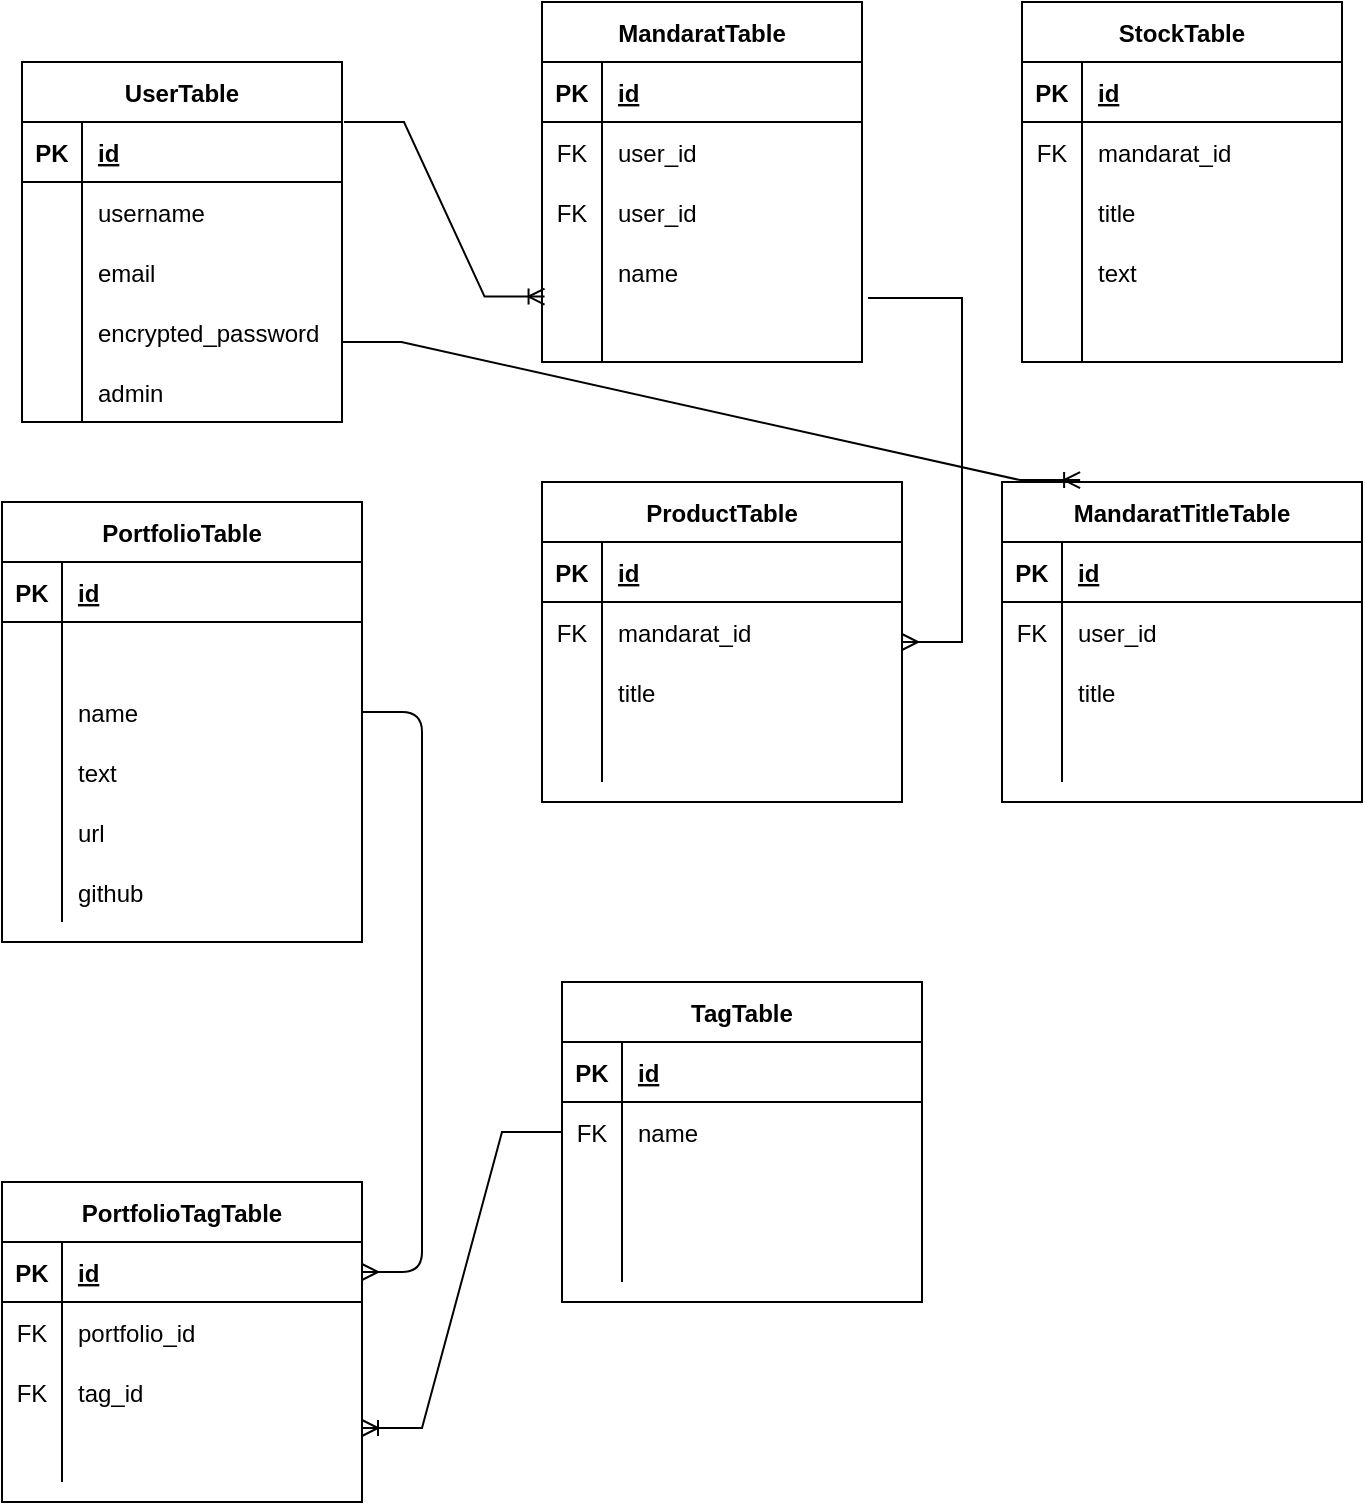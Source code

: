 <mxfile>
    <diagram id="dMkEPhN3QOti6qNTDRiI" name="ページ1">
        <mxGraphModel dx="858" dy="425" grid="1" gridSize="10" guides="1" tooltips="1" connect="1" arrows="1" fold="1" page="1" pageScale="1" pageWidth="827" pageHeight="1169" math="0" shadow="0">
            <root>
                <mxCell id="0"/>
                <mxCell id="1" parent="0"/>
                <mxCell id="11" value="" style="edgeStyle=entityRelationEdgeStyle;fontSize=12;html=1;endArrow=ERoneToMany;rounded=0;entryX=0.008;entryY=0.91;entryDx=0;entryDy=0;entryPerimeter=0;" parent="1" target="48" edge="1">
                    <mxGeometry width="100" height="100" relative="1" as="geometry">
                        <mxPoint x="211" y="100" as="sourcePoint"/>
                        <mxPoint x="300" y="160" as="targetPoint"/>
                    </mxGeometry>
                </mxCell>
                <mxCell id="12" value="UserTable" style="shape=table;startSize=30;container=1;collapsible=1;childLayout=tableLayout;fixedRows=1;rowLines=0;fontStyle=1;align=center;resizeLast=1;" parent="1" vertex="1">
                    <mxGeometry x="50" y="70" width="160" height="180" as="geometry"/>
                </mxCell>
                <mxCell id="13" value="" style="shape=partialRectangle;collapsible=0;dropTarget=0;pointerEvents=0;fillColor=none;top=0;left=0;bottom=1;right=0;points=[[0,0.5],[1,0.5]];portConstraint=eastwest;" parent="12" vertex="1">
                    <mxGeometry y="30" width="160" height="30" as="geometry"/>
                </mxCell>
                <mxCell id="14" value="PK" style="shape=partialRectangle;connectable=0;fillColor=none;top=0;left=0;bottom=0;right=0;fontStyle=1;overflow=hidden;" parent="13" vertex="1">
                    <mxGeometry width="30.0" height="30" as="geometry"/>
                </mxCell>
                <mxCell id="15" value="id" style="shape=partialRectangle;connectable=0;fillColor=none;top=0;left=0;bottom=0;right=0;align=left;spacingLeft=6;fontStyle=5;overflow=hidden;" parent="13" vertex="1">
                    <mxGeometry x="30.0" width="130.0" height="30" as="geometry"/>
                </mxCell>
                <mxCell id="16" value="" style="shape=partialRectangle;collapsible=0;dropTarget=0;pointerEvents=0;fillColor=none;top=0;left=0;bottom=0;right=0;points=[[0,0.5],[1,0.5]];portConstraint=eastwest;" parent="12" vertex="1">
                    <mxGeometry y="60" width="160" height="30" as="geometry"/>
                </mxCell>
                <mxCell id="17" value="" style="shape=partialRectangle;connectable=0;fillColor=none;top=0;left=0;bottom=0;right=0;editable=1;overflow=hidden;" parent="16" vertex="1">
                    <mxGeometry width="30.0" height="30" as="geometry"/>
                </mxCell>
                <mxCell id="18" value="username" style="shape=partialRectangle;connectable=0;fillColor=none;top=0;left=0;bottom=0;right=0;align=left;spacingLeft=6;overflow=hidden;" parent="16" vertex="1">
                    <mxGeometry x="30.0" width="130.0" height="30" as="geometry"/>
                </mxCell>
                <mxCell id="19" value="" style="shape=partialRectangle;collapsible=0;dropTarget=0;pointerEvents=0;fillColor=none;top=0;left=0;bottom=0;right=0;points=[[0,0.5],[1,0.5]];portConstraint=eastwest;" parent="12" vertex="1">
                    <mxGeometry y="90" width="160" height="30" as="geometry"/>
                </mxCell>
                <mxCell id="20" value="" style="shape=partialRectangle;connectable=0;fillColor=none;top=0;left=0;bottom=0;right=0;editable=1;overflow=hidden;" parent="19" vertex="1">
                    <mxGeometry width="30.0" height="30" as="geometry"/>
                </mxCell>
                <mxCell id="21" value="email" style="shape=partialRectangle;connectable=0;fillColor=none;top=0;left=0;bottom=0;right=0;align=left;spacingLeft=6;overflow=hidden;" parent="19" vertex="1">
                    <mxGeometry x="30.0" width="130.0" height="30" as="geometry"/>
                </mxCell>
                <mxCell id="22" value="" style="shape=partialRectangle;collapsible=0;dropTarget=0;pointerEvents=0;fillColor=none;top=0;left=0;bottom=0;right=0;points=[[0,0.5],[1,0.5]];portConstraint=eastwest;" parent="12" vertex="1">
                    <mxGeometry y="120" width="160" height="30" as="geometry"/>
                </mxCell>
                <mxCell id="23" value="" style="shape=partialRectangle;connectable=0;fillColor=none;top=0;left=0;bottom=0;right=0;editable=1;overflow=hidden;" parent="22" vertex="1">
                    <mxGeometry width="30.0" height="30" as="geometry"/>
                </mxCell>
                <mxCell id="24" value="encrypted_password" style="shape=partialRectangle;connectable=0;fillColor=none;top=0;left=0;bottom=0;right=0;align=left;spacingLeft=6;overflow=hidden;" parent="22" vertex="1">
                    <mxGeometry x="30.0" width="130.0" height="30" as="geometry"/>
                </mxCell>
                <mxCell id="38" value="" style="shape=partialRectangle;collapsible=0;dropTarget=0;pointerEvents=0;fillColor=none;top=0;left=0;bottom=0;right=0;points=[[0,0.5],[1,0.5]];portConstraint=eastwest;" parent="12" vertex="1">
                    <mxGeometry y="150" width="160" height="30" as="geometry"/>
                </mxCell>
                <mxCell id="39" value="" style="shape=partialRectangle;connectable=0;fillColor=none;top=0;left=0;bottom=0;right=0;editable=1;overflow=hidden;" parent="38" vertex="1">
                    <mxGeometry width="30.0" height="30" as="geometry"/>
                </mxCell>
                <mxCell id="40" value="admin" style="shape=partialRectangle;connectable=0;fillColor=none;top=0;left=0;bottom=0;right=0;align=left;spacingLeft=6;overflow=hidden;" parent="38" vertex="1">
                    <mxGeometry x="30.0" width="130.0" height="30" as="geometry"/>
                </mxCell>
                <mxCell id="41" value="MandaratTable" style="shape=table;startSize=30;container=1;collapsible=1;childLayout=tableLayout;fixedRows=1;rowLines=0;fontStyle=1;align=center;resizeLast=1;" parent="1" vertex="1">
                    <mxGeometry x="310" y="40" width="160" height="180" as="geometry"/>
                </mxCell>
                <mxCell id="42" value="" style="shape=partialRectangle;collapsible=0;dropTarget=0;pointerEvents=0;fillColor=none;top=0;left=0;bottom=1;right=0;points=[[0,0.5],[1,0.5]];portConstraint=eastwest;" parent="41" vertex="1">
                    <mxGeometry y="30" width="160" height="30" as="geometry"/>
                </mxCell>
                <mxCell id="43" value="PK" style="shape=partialRectangle;connectable=0;fillColor=none;top=0;left=0;bottom=0;right=0;fontStyle=1;overflow=hidden;" parent="42" vertex="1">
                    <mxGeometry width="30" height="30" as="geometry"/>
                </mxCell>
                <mxCell id="44" value="id" style="shape=partialRectangle;connectable=0;fillColor=none;top=0;left=0;bottom=0;right=0;align=left;spacingLeft=6;fontStyle=5;overflow=hidden;" parent="42" vertex="1">
                    <mxGeometry x="30" width="130" height="30" as="geometry"/>
                </mxCell>
                <mxCell id="45" value="" style="shape=partialRectangle;collapsible=0;dropTarget=0;pointerEvents=0;fillColor=none;top=0;left=0;bottom=0;right=0;points=[[0,0.5],[1,0.5]];portConstraint=eastwest;" parent="41" vertex="1">
                    <mxGeometry y="60" width="160" height="30" as="geometry"/>
                </mxCell>
                <mxCell id="46" value="FK" style="shape=partialRectangle;connectable=0;fillColor=none;top=0;left=0;bottom=0;right=0;editable=1;overflow=hidden;" parent="45" vertex="1">
                    <mxGeometry width="30" height="30" as="geometry"/>
                </mxCell>
                <mxCell id="47" value="user_id" style="shape=partialRectangle;connectable=0;fillColor=none;top=0;left=0;bottom=0;right=0;align=left;spacingLeft=6;overflow=hidden;" parent="45" vertex="1">
                    <mxGeometry x="30" width="130" height="30" as="geometry"/>
                </mxCell>
                <mxCell id="87" value="" style="shape=partialRectangle;collapsible=0;dropTarget=0;pointerEvents=0;fillColor=none;top=0;left=0;bottom=0;right=0;points=[[0,0.5],[1,0.5]];portConstraint=eastwest;" vertex="1" parent="41">
                    <mxGeometry y="90" width="160" height="30" as="geometry"/>
                </mxCell>
                <mxCell id="88" value="FK" style="shape=partialRectangle;connectable=0;fillColor=none;top=0;left=0;bottom=0;right=0;editable=1;overflow=hidden;" vertex="1" parent="87">
                    <mxGeometry width="30" height="30" as="geometry"/>
                </mxCell>
                <mxCell id="89" value="user_id" style="shape=partialRectangle;connectable=0;fillColor=none;top=0;left=0;bottom=0;right=0;align=left;spacingLeft=6;overflow=hidden;" vertex="1" parent="87">
                    <mxGeometry x="30" width="130" height="30" as="geometry"/>
                </mxCell>
                <mxCell id="48" value="" style="shape=partialRectangle;collapsible=0;dropTarget=0;pointerEvents=0;fillColor=none;top=0;left=0;bottom=0;right=0;points=[[0,0.5],[1,0.5]];portConstraint=eastwest;" parent="41" vertex="1">
                    <mxGeometry y="120" width="160" height="30" as="geometry"/>
                </mxCell>
                <mxCell id="49" value="" style="shape=partialRectangle;connectable=0;fillColor=none;top=0;left=0;bottom=0;right=0;editable=1;overflow=hidden;" parent="48" vertex="1">
                    <mxGeometry width="30" height="30" as="geometry"/>
                </mxCell>
                <mxCell id="50" value="name" style="shape=partialRectangle;connectable=0;fillColor=none;top=0;left=0;bottom=0;right=0;align=left;spacingLeft=6;overflow=hidden;" parent="48" vertex="1">
                    <mxGeometry x="30" width="130" height="30" as="geometry"/>
                </mxCell>
                <mxCell id="54" value="" style="shape=partialRectangle;collapsible=0;dropTarget=0;pointerEvents=0;fillColor=none;top=0;left=0;bottom=0;right=0;points=[[0,0.5],[1,0.5]];portConstraint=eastwest;" parent="41" vertex="1">
                    <mxGeometry y="150" width="160" height="30" as="geometry"/>
                </mxCell>
                <mxCell id="55" value="" style="shape=partialRectangle;connectable=0;fillColor=none;top=0;left=0;bottom=0;right=0;editable=1;overflow=hidden;" parent="54" vertex="1">
                    <mxGeometry width="30" height="30" as="geometry"/>
                </mxCell>
                <mxCell id="56" value="" style="shape=partialRectangle;connectable=0;fillColor=none;top=0;left=0;bottom=0;right=0;align=left;spacingLeft=6;overflow=hidden;" parent="54" vertex="1">
                    <mxGeometry x="30" width="130" height="30" as="geometry"/>
                </mxCell>
                <mxCell id="57" value="ProductTable" style="shape=table;startSize=30;container=1;collapsible=1;childLayout=tableLayout;fixedRows=1;rowLines=0;fontStyle=1;align=center;resizeLast=1;" parent="1" vertex="1">
                    <mxGeometry x="310" y="280" width="180" height="160" as="geometry"/>
                </mxCell>
                <mxCell id="58" value="" style="shape=partialRectangle;collapsible=0;dropTarget=0;pointerEvents=0;fillColor=none;top=0;left=0;bottom=1;right=0;points=[[0,0.5],[1,0.5]];portConstraint=eastwest;" parent="57" vertex="1">
                    <mxGeometry y="30" width="180" height="30" as="geometry"/>
                </mxCell>
                <mxCell id="59" value="PK" style="shape=partialRectangle;connectable=0;fillColor=none;top=0;left=0;bottom=0;right=0;fontStyle=1;overflow=hidden;" parent="58" vertex="1">
                    <mxGeometry width="30" height="30" as="geometry"/>
                </mxCell>
                <mxCell id="60" value="id" style="shape=partialRectangle;connectable=0;fillColor=none;top=0;left=0;bottom=0;right=0;align=left;spacingLeft=6;fontStyle=5;overflow=hidden;" parent="58" vertex="1">
                    <mxGeometry x="30" width="150" height="30" as="geometry"/>
                </mxCell>
                <mxCell id="61" value="" style="shape=partialRectangle;collapsible=0;dropTarget=0;pointerEvents=0;fillColor=none;top=0;left=0;bottom=0;right=0;points=[[0,0.5],[1,0.5]];portConstraint=eastwest;" parent="57" vertex="1">
                    <mxGeometry y="60" width="180" height="30" as="geometry"/>
                </mxCell>
                <mxCell id="62" value="FK" style="shape=partialRectangle;connectable=0;fillColor=none;top=0;left=0;bottom=0;right=0;editable=1;overflow=hidden;" parent="61" vertex="1">
                    <mxGeometry width="30" height="30" as="geometry"/>
                </mxCell>
                <mxCell id="63" value="mandarat_id" style="shape=partialRectangle;connectable=0;fillColor=none;top=0;left=0;bottom=0;right=0;align=left;spacingLeft=6;overflow=hidden;" parent="61" vertex="1">
                    <mxGeometry x="30" width="150" height="30" as="geometry"/>
                </mxCell>
                <mxCell id="64" value="" style="shape=partialRectangle;collapsible=0;dropTarget=0;pointerEvents=0;fillColor=none;top=0;left=0;bottom=0;right=0;points=[[0,0.5],[1,0.5]];portConstraint=eastwest;" parent="57" vertex="1">
                    <mxGeometry y="90" width="180" height="30" as="geometry"/>
                </mxCell>
                <mxCell id="65" value="" style="shape=partialRectangle;connectable=0;fillColor=none;top=0;left=0;bottom=0;right=0;editable=1;overflow=hidden;" parent="64" vertex="1">
                    <mxGeometry width="30" height="30" as="geometry"/>
                </mxCell>
                <mxCell id="66" value="title" style="shape=partialRectangle;connectable=0;fillColor=none;top=0;left=0;bottom=0;right=0;align=left;spacingLeft=6;overflow=hidden;" parent="64" vertex="1">
                    <mxGeometry x="30" width="150" height="30" as="geometry"/>
                </mxCell>
                <mxCell id="67" value="" style="shape=partialRectangle;collapsible=0;dropTarget=0;pointerEvents=0;fillColor=none;top=0;left=0;bottom=0;right=0;points=[[0,0.5],[1,0.5]];portConstraint=eastwest;" parent="57" vertex="1">
                    <mxGeometry y="120" width="180" height="30" as="geometry"/>
                </mxCell>
                <mxCell id="68" value="" style="shape=partialRectangle;connectable=0;fillColor=none;top=0;left=0;bottom=0;right=0;editable=1;overflow=hidden;" parent="67" vertex="1">
                    <mxGeometry width="30" height="30" as="geometry"/>
                </mxCell>
                <mxCell id="69" value="" style="shape=partialRectangle;connectable=0;fillColor=none;top=0;left=0;bottom=0;right=0;align=left;spacingLeft=6;overflow=hidden;" parent="67" vertex="1">
                    <mxGeometry x="30" width="150" height="30" as="geometry"/>
                </mxCell>
                <mxCell id="A3SzBjfNVDi1iWnAySbN-69" value="" style="edgeStyle=entityRelationEdgeStyle;fontSize=12;html=1;endArrow=ERmany;rounded=0;exitX=1.019;exitY=-0.067;exitDx=0;exitDy=0;exitPerimeter=0;" parent="1" target="57" edge="1">
                    <mxGeometry width="100" height="100" relative="1" as="geometry">
                        <mxPoint x="473.04" y="187.99" as="sourcePoint"/>
                        <mxPoint x="395" y="270" as="targetPoint"/>
                    </mxGeometry>
                </mxCell>
                <mxCell id="A3SzBjfNVDi1iWnAySbN-74" value="PortfolioTable" style="shape=table;startSize=30;container=1;collapsible=1;childLayout=tableLayout;fixedRows=1;rowLines=0;fontStyle=1;align=center;resizeLast=1;" parent="1" vertex="1">
                    <mxGeometry x="40" y="290" width="180" height="220" as="geometry"/>
                </mxCell>
                <mxCell id="A3SzBjfNVDi1iWnAySbN-75" value="" style="shape=partialRectangle;collapsible=0;dropTarget=0;pointerEvents=0;fillColor=none;top=0;left=0;bottom=1;right=0;points=[[0,0.5],[1,0.5]];portConstraint=eastwest;" parent="A3SzBjfNVDi1iWnAySbN-74" vertex="1">
                    <mxGeometry y="30" width="180" height="30" as="geometry"/>
                </mxCell>
                <mxCell id="A3SzBjfNVDi1iWnAySbN-76" value="PK" style="shape=partialRectangle;connectable=0;fillColor=none;top=0;left=0;bottom=0;right=0;fontStyle=1;overflow=hidden;" parent="A3SzBjfNVDi1iWnAySbN-75" vertex="1">
                    <mxGeometry width="30" height="30" as="geometry"/>
                </mxCell>
                <mxCell id="A3SzBjfNVDi1iWnAySbN-77" value="id" style="shape=partialRectangle;connectable=0;fillColor=none;top=0;left=0;bottom=0;right=0;align=left;spacingLeft=6;fontStyle=5;overflow=hidden;" parent="A3SzBjfNVDi1iWnAySbN-75" vertex="1">
                    <mxGeometry x="30" width="150" height="30" as="geometry"/>
                </mxCell>
                <mxCell id="A3SzBjfNVDi1iWnAySbN-78" value="" style="shape=partialRectangle;collapsible=0;dropTarget=0;pointerEvents=0;fillColor=none;top=0;left=0;bottom=0;right=0;points=[[0,0.5],[1,0.5]];portConstraint=eastwest;" parent="A3SzBjfNVDi1iWnAySbN-74" vertex="1">
                    <mxGeometry y="60" width="180" height="30" as="geometry"/>
                </mxCell>
                <mxCell id="A3SzBjfNVDi1iWnAySbN-79" value="" style="shape=partialRectangle;connectable=0;fillColor=none;top=0;left=0;bottom=0;right=0;editable=1;overflow=hidden;" parent="A3SzBjfNVDi1iWnAySbN-78" vertex="1">
                    <mxGeometry width="30" height="30" as="geometry"/>
                </mxCell>
                <mxCell id="A3SzBjfNVDi1iWnAySbN-80" value="" style="shape=partialRectangle;connectable=0;fillColor=none;top=0;left=0;bottom=0;right=0;align=left;spacingLeft=6;overflow=hidden;" parent="A3SzBjfNVDi1iWnAySbN-78" vertex="1">
                    <mxGeometry x="30" width="150" height="30" as="geometry"/>
                </mxCell>
                <mxCell id="A3SzBjfNVDi1iWnAySbN-81" value="" style="shape=partialRectangle;collapsible=0;dropTarget=0;pointerEvents=0;fillColor=none;top=0;left=0;bottom=0;right=0;points=[[0,0.5],[1,0.5]];portConstraint=eastwest;" parent="A3SzBjfNVDi1iWnAySbN-74" vertex="1">
                    <mxGeometry y="90" width="180" height="30" as="geometry"/>
                </mxCell>
                <mxCell id="A3SzBjfNVDi1iWnAySbN-82" value="" style="shape=partialRectangle;connectable=0;fillColor=none;top=0;left=0;bottom=0;right=0;editable=1;overflow=hidden;" parent="A3SzBjfNVDi1iWnAySbN-81" vertex="1">
                    <mxGeometry width="30" height="30" as="geometry"/>
                </mxCell>
                <mxCell id="A3SzBjfNVDi1iWnAySbN-83" value="name" style="shape=partialRectangle;connectable=0;fillColor=none;top=0;left=0;bottom=0;right=0;align=left;spacingLeft=6;overflow=hidden;" parent="A3SzBjfNVDi1iWnAySbN-81" vertex="1">
                    <mxGeometry x="30" width="150" height="30" as="geometry"/>
                </mxCell>
                <mxCell id="A3SzBjfNVDi1iWnAySbN-84" value="" style="shape=partialRectangle;collapsible=0;dropTarget=0;pointerEvents=0;fillColor=none;top=0;left=0;bottom=0;right=0;points=[[0,0.5],[1,0.5]];portConstraint=eastwest;" parent="A3SzBjfNVDi1iWnAySbN-74" vertex="1">
                    <mxGeometry y="120" width="180" height="30" as="geometry"/>
                </mxCell>
                <mxCell id="A3SzBjfNVDi1iWnAySbN-85" value="" style="shape=partialRectangle;connectable=0;fillColor=none;top=0;left=0;bottom=0;right=0;editable=1;overflow=hidden;" parent="A3SzBjfNVDi1iWnAySbN-84" vertex="1">
                    <mxGeometry width="30" height="30" as="geometry"/>
                </mxCell>
                <mxCell id="A3SzBjfNVDi1iWnAySbN-86" value="text" style="shape=partialRectangle;connectable=0;fillColor=none;top=0;left=0;bottom=0;right=0;align=left;spacingLeft=6;overflow=hidden;" parent="A3SzBjfNVDi1iWnAySbN-84" vertex="1">
                    <mxGeometry x="30" width="150" height="30" as="geometry"/>
                </mxCell>
                <mxCell id="A3SzBjfNVDi1iWnAySbN-87" value="" style="shape=partialRectangle;collapsible=0;dropTarget=0;pointerEvents=0;fillColor=none;top=0;left=0;bottom=0;right=0;points=[[0,0.5],[1,0.5]];portConstraint=eastwest;" parent="A3SzBjfNVDi1iWnAySbN-74" vertex="1">
                    <mxGeometry y="150" width="180" height="30" as="geometry"/>
                </mxCell>
                <mxCell id="A3SzBjfNVDi1iWnAySbN-88" value="" style="shape=partialRectangle;connectable=0;fillColor=none;top=0;left=0;bottom=0;right=0;editable=1;overflow=hidden;" parent="A3SzBjfNVDi1iWnAySbN-87" vertex="1">
                    <mxGeometry width="30" height="30" as="geometry"/>
                </mxCell>
                <mxCell id="A3SzBjfNVDi1iWnAySbN-89" value="url" style="shape=partialRectangle;connectable=0;fillColor=none;top=0;left=0;bottom=0;right=0;align=left;spacingLeft=6;overflow=hidden;" parent="A3SzBjfNVDi1iWnAySbN-87" vertex="1">
                    <mxGeometry x="30" width="150" height="30" as="geometry"/>
                </mxCell>
                <mxCell id="m5p2ck_OsMjhFSH--smX-69" value="" style="shape=partialRectangle;collapsible=0;dropTarget=0;pointerEvents=0;fillColor=none;top=0;left=0;bottom=0;right=0;points=[[0,0.5],[1,0.5]];portConstraint=eastwest;" parent="A3SzBjfNVDi1iWnAySbN-74" vertex="1">
                    <mxGeometry y="180" width="180" height="30" as="geometry"/>
                </mxCell>
                <mxCell id="m5p2ck_OsMjhFSH--smX-70" value="" style="shape=partialRectangle;connectable=0;fillColor=none;top=0;left=0;bottom=0;right=0;editable=1;overflow=hidden;" parent="m5p2ck_OsMjhFSH--smX-69" vertex="1">
                    <mxGeometry width="30" height="30" as="geometry"/>
                </mxCell>
                <mxCell id="m5p2ck_OsMjhFSH--smX-71" value="github" style="shape=partialRectangle;connectable=0;fillColor=none;top=0;left=0;bottom=0;right=0;align=left;spacingLeft=6;overflow=hidden;" parent="m5p2ck_OsMjhFSH--smX-69" vertex="1">
                    <mxGeometry x="30" width="150" height="30" as="geometry"/>
                </mxCell>
                <mxCell id="A3SzBjfNVDi1iWnAySbN-91" value="PortfolioTagTable" style="shape=table;startSize=30;container=1;collapsible=1;childLayout=tableLayout;fixedRows=1;rowLines=0;fontStyle=1;align=center;resizeLast=1;" parent="1" vertex="1">
                    <mxGeometry x="40" y="630" width="180" height="160" as="geometry"/>
                </mxCell>
                <mxCell id="A3SzBjfNVDi1iWnAySbN-92" value="" style="shape=partialRectangle;collapsible=0;dropTarget=0;pointerEvents=0;fillColor=none;top=0;left=0;bottom=1;right=0;points=[[0,0.5],[1,0.5]];portConstraint=eastwest;" parent="A3SzBjfNVDi1iWnAySbN-91" vertex="1">
                    <mxGeometry y="30" width="180" height="30" as="geometry"/>
                </mxCell>
                <mxCell id="A3SzBjfNVDi1iWnAySbN-93" value="PK" style="shape=partialRectangle;connectable=0;fillColor=none;top=0;left=0;bottom=0;right=0;fontStyle=1;overflow=hidden;" parent="A3SzBjfNVDi1iWnAySbN-92" vertex="1">
                    <mxGeometry width="30" height="30" as="geometry"/>
                </mxCell>
                <mxCell id="A3SzBjfNVDi1iWnAySbN-94" value="id" style="shape=partialRectangle;connectable=0;fillColor=none;top=0;left=0;bottom=0;right=0;align=left;spacingLeft=6;fontStyle=5;overflow=hidden;" parent="A3SzBjfNVDi1iWnAySbN-92" vertex="1">
                    <mxGeometry x="30" width="150" height="30" as="geometry"/>
                </mxCell>
                <mxCell id="A3SzBjfNVDi1iWnAySbN-95" value="" style="shape=partialRectangle;collapsible=0;dropTarget=0;pointerEvents=0;fillColor=none;top=0;left=0;bottom=0;right=0;points=[[0,0.5],[1,0.5]];portConstraint=eastwest;" parent="A3SzBjfNVDi1iWnAySbN-91" vertex="1">
                    <mxGeometry y="60" width="180" height="30" as="geometry"/>
                </mxCell>
                <mxCell id="A3SzBjfNVDi1iWnAySbN-96" value="FK" style="shape=partialRectangle;connectable=0;fillColor=none;top=0;left=0;bottom=0;right=0;editable=1;overflow=hidden;" parent="A3SzBjfNVDi1iWnAySbN-95" vertex="1">
                    <mxGeometry width="30" height="30" as="geometry"/>
                </mxCell>
                <mxCell id="A3SzBjfNVDi1iWnAySbN-97" value="portfolio_id      " style="shape=partialRectangle;connectable=0;fillColor=none;top=0;left=0;bottom=0;right=0;align=left;spacingLeft=6;overflow=hidden;" parent="A3SzBjfNVDi1iWnAySbN-95" vertex="1">
                    <mxGeometry x="30" width="150" height="30" as="geometry"/>
                </mxCell>
                <mxCell id="A3SzBjfNVDi1iWnAySbN-98" value="" style="shape=partialRectangle;collapsible=0;dropTarget=0;pointerEvents=0;fillColor=none;top=0;left=0;bottom=0;right=0;points=[[0,0.5],[1,0.5]];portConstraint=eastwest;" parent="A3SzBjfNVDi1iWnAySbN-91" vertex="1">
                    <mxGeometry y="90" width="180" height="30" as="geometry"/>
                </mxCell>
                <mxCell id="A3SzBjfNVDi1iWnAySbN-99" value="FK" style="shape=partialRectangle;connectable=0;fillColor=none;top=0;left=0;bottom=0;right=0;editable=1;overflow=hidden;" parent="A3SzBjfNVDi1iWnAySbN-98" vertex="1">
                    <mxGeometry width="30" height="30" as="geometry"/>
                </mxCell>
                <mxCell id="A3SzBjfNVDi1iWnAySbN-100" value="tag_id" style="shape=partialRectangle;connectable=0;fillColor=none;top=0;left=0;bottom=0;right=0;align=left;spacingLeft=6;overflow=hidden;" parent="A3SzBjfNVDi1iWnAySbN-98" vertex="1">
                    <mxGeometry x="30" width="150" height="30" as="geometry"/>
                </mxCell>
                <mxCell id="A3SzBjfNVDi1iWnAySbN-101" value="" style="shape=partialRectangle;collapsible=0;dropTarget=0;pointerEvents=0;fillColor=none;top=0;left=0;bottom=0;right=0;points=[[0,0.5],[1,0.5]];portConstraint=eastwest;" parent="A3SzBjfNVDi1iWnAySbN-91" vertex="1">
                    <mxGeometry y="120" width="180" height="30" as="geometry"/>
                </mxCell>
                <mxCell id="A3SzBjfNVDi1iWnAySbN-102" value="" style="shape=partialRectangle;connectable=0;fillColor=none;top=0;left=0;bottom=0;right=0;editable=1;overflow=hidden;" parent="A3SzBjfNVDi1iWnAySbN-101" vertex="1">
                    <mxGeometry width="30" height="30" as="geometry"/>
                </mxCell>
                <mxCell id="A3SzBjfNVDi1iWnAySbN-103" value="" style="shape=partialRectangle;connectable=0;fillColor=none;top=0;left=0;bottom=0;right=0;align=left;spacingLeft=6;overflow=hidden;" parent="A3SzBjfNVDi1iWnAySbN-101" vertex="1">
                    <mxGeometry x="30" width="150" height="30" as="geometry"/>
                </mxCell>
                <mxCell id="A3SzBjfNVDi1iWnAySbN-104" value="" style="edgeStyle=entityRelationEdgeStyle;fontSize=12;html=1;endArrow=ERmany;exitX=1;exitY=0.5;exitDx=0;exitDy=0;" parent="1" source="A3SzBjfNVDi1iWnAySbN-81" target="A3SzBjfNVDi1iWnAySbN-92" edge="1">
                    <mxGeometry width="100" height="100" relative="1" as="geometry">
                        <mxPoint x="230" y="400" as="sourcePoint"/>
                        <mxPoint x="80" y="510" as="targetPoint"/>
                    </mxGeometry>
                </mxCell>
                <mxCell id="A3SzBjfNVDi1iWnAySbN-105" value="TagTable" style="shape=table;startSize=30;container=1;collapsible=1;childLayout=tableLayout;fixedRows=1;rowLines=0;fontStyle=1;align=center;resizeLast=1;" parent="1" vertex="1">
                    <mxGeometry x="320" y="530" width="180" height="160" as="geometry"/>
                </mxCell>
                <mxCell id="A3SzBjfNVDi1iWnAySbN-106" value="" style="shape=partialRectangle;collapsible=0;dropTarget=0;pointerEvents=0;fillColor=none;top=0;left=0;bottom=1;right=0;points=[[0,0.5],[1,0.5]];portConstraint=eastwest;" parent="A3SzBjfNVDi1iWnAySbN-105" vertex="1">
                    <mxGeometry y="30" width="180" height="30" as="geometry"/>
                </mxCell>
                <mxCell id="A3SzBjfNVDi1iWnAySbN-107" value="PK" style="shape=partialRectangle;connectable=0;fillColor=none;top=0;left=0;bottom=0;right=0;fontStyle=1;overflow=hidden;" parent="A3SzBjfNVDi1iWnAySbN-106" vertex="1">
                    <mxGeometry width="30" height="30" as="geometry"/>
                </mxCell>
                <mxCell id="A3SzBjfNVDi1iWnAySbN-108" value="id" style="shape=partialRectangle;connectable=0;fillColor=none;top=0;left=0;bottom=0;right=0;align=left;spacingLeft=6;fontStyle=5;overflow=hidden;" parent="A3SzBjfNVDi1iWnAySbN-106" vertex="1">
                    <mxGeometry x="30" width="150" height="30" as="geometry"/>
                </mxCell>
                <mxCell id="A3SzBjfNVDi1iWnAySbN-109" value="" style="shape=partialRectangle;collapsible=0;dropTarget=0;pointerEvents=0;fillColor=none;top=0;left=0;bottom=0;right=0;points=[[0,0.5],[1,0.5]];portConstraint=eastwest;" parent="A3SzBjfNVDi1iWnAySbN-105" vertex="1">
                    <mxGeometry y="60" width="180" height="30" as="geometry"/>
                </mxCell>
                <mxCell id="A3SzBjfNVDi1iWnAySbN-110" value="FK" style="shape=partialRectangle;connectable=0;fillColor=none;top=0;left=0;bottom=0;right=0;editable=1;overflow=hidden;" parent="A3SzBjfNVDi1iWnAySbN-109" vertex="1">
                    <mxGeometry width="30" height="30" as="geometry"/>
                </mxCell>
                <mxCell id="A3SzBjfNVDi1iWnAySbN-111" value="name" style="shape=partialRectangle;connectable=0;fillColor=none;top=0;left=0;bottom=0;right=0;align=left;spacingLeft=6;overflow=hidden;" parent="A3SzBjfNVDi1iWnAySbN-109" vertex="1">
                    <mxGeometry x="30" width="150" height="30" as="geometry"/>
                </mxCell>
                <mxCell id="A3SzBjfNVDi1iWnAySbN-112" value="" style="shape=partialRectangle;collapsible=0;dropTarget=0;pointerEvents=0;fillColor=none;top=0;left=0;bottom=0;right=0;points=[[0,0.5],[1,0.5]];portConstraint=eastwest;" parent="A3SzBjfNVDi1iWnAySbN-105" vertex="1">
                    <mxGeometry y="90" width="180" height="30" as="geometry"/>
                </mxCell>
                <mxCell id="A3SzBjfNVDi1iWnAySbN-113" value="" style="shape=partialRectangle;connectable=0;fillColor=none;top=0;left=0;bottom=0;right=0;editable=1;overflow=hidden;" parent="A3SzBjfNVDi1iWnAySbN-112" vertex="1">
                    <mxGeometry width="30" height="30" as="geometry"/>
                </mxCell>
                <mxCell id="A3SzBjfNVDi1iWnAySbN-114" value="" style="shape=partialRectangle;connectable=0;fillColor=none;top=0;left=0;bottom=0;right=0;align=left;spacingLeft=6;overflow=hidden;" parent="A3SzBjfNVDi1iWnAySbN-112" vertex="1">
                    <mxGeometry x="30" width="150" height="30" as="geometry"/>
                </mxCell>
                <mxCell id="A3SzBjfNVDi1iWnAySbN-115" value="" style="shape=partialRectangle;collapsible=0;dropTarget=0;pointerEvents=0;fillColor=none;top=0;left=0;bottom=0;right=0;points=[[0,0.5],[1,0.5]];portConstraint=eastwest;" parent="A3SzBjfNVDi1iWnAySbN-105" vertex="1">
                    <mxGeometry y="120" width="180" height="30" as="geometry"/>
                </mxCell>
                <mxCell id="A3SzBjfNVDi1iWnAySbN-116" value="" style="shape=partialRectangle;connectable=0;fillColor=none;top=0;left=0;bottom=0;right=0;editable=1;overflow=hidden;" parent="A3SzBjfNVDi1iWnAySbN-115" vertex="1">
                    <mxGeometry width="30" height="30" as="geometry"/>
                </mxCell>
                <mxCell id="A3SzBjfNVDi1iWnAySbN-117" value="" style="shape=partialRectangle;connectable=0;fillColor=none;top=0;left=0;bottom=0;right=0;align=left;spacingLeft=6;overflow=hidden;" parent="A3SzBjfNVDi1iWnAySbN-115" vertex="1">
                    <mxGeometry x="30" width="150" height="30" as="geometry"/>
                </mxCell>
                <mxCell id="BNQmHtpfniebhhi8pUvA-69" value="" style="edgeStyle=entityRelationEdgeStyle;fontSize=12;html=1;endArrow=ERoneToMany;rounded=0;entryX=1;entryY=0.1;entryDx=0;entryDy=0;entryPerimeter=0;exitX=0;exitY=0.5;exitDx=0;exitDy=0;" parent="1" source="A3SzBjfNVDi1iWnAySbN-109" target="A3SzBjfNVDi1iWnAySbN-101" edge="1">
                    <mxGeometry width="100" height="100" relative="1" as="geometry">
                        <mxPoint x="220" y="585" as="sourcePoint"/>
                        <mxPoint x="320.28" y="642.3" as="targetPoint"/>
                    </mxGeometry>
                </mxCell>
                <mxCell id="BNQmHtpfniebhhi8pUvA-71" value="StockTable" style="shape=table;startSize=30;container=1;collapsible=1;childLayout=tableLayout;fixedRows=1;rowLines=0;fontStyle=1;align=center;resizeLast=1;" parent="1" vertex="1">
                    <mxGeometry x="550" y="40" width="160" height="180" as="geometry"/>
                </mxCell>
                <mxCell id="BNQmHtpfniebhhi8pUvA-72" value="" style="shape=partialRectangle;collapsible=0;dropTarget=0;pointerEvents=0;fillColor=none;top=0;left=0;bottom=1;right=0;points=[[0,0.5],[1,0.5]];portConstraint=eastwest;" parent="BNQmHtpfniebhhi8pUvA-71" vertex="1">
                    <mxGeometry y="30" width="160" height="30" as="geometry"/>
                </mxCell>
                <mxCell id="BNQmHtpfniebhhi8pUvA-73" value="PK" style="shape=partialRectangle;connectable=0;fillColor=none;top=0;left=0;bottom=0;right=0;fontStyle=1;overflow=hidden;" parent="BNQmHtpfniebhhi8pUvA-72" vertex="1">
                    <mxGeometry width="30" height="30" as="geometry"/>
                </mxCell>
                <mxCell id="BNQmHtpfniebhhi8pUvA-74" value="id" style="shape=partialRectangle;connectable=0;fillColor=none;top=0;left=0;bottom=0;right=0;align=left;spacingLeft=6;fontStyle=5;overflow=hidden;" parent="BNQmHtpfniebhhi8pUvA-72" vertex="1">
                    <mxGeometry x="30" width="130" height="30" as="geometry"/>
                </mxCell>
                <mxCell id="BNQmHtpfniebhhi8pUvA-75" value="" style="shape=partialRectangle;collapsible=0;dropTarget=0;pointerEvents=0;fillColor=none;top=0;left=0;bottom=0;right=0;points=[[0,0.5],[1,0.5]];portConstraint=eastwest;" parent="BNQmHtpfniebhhi8pUvA-71" vertex="1">
                    <mxGeometry y="60" width="160" height="30" as="geometry"/>
                </mxCell>
                <mxCell id="BNQmHtpfniebhhi8pUvA-76" value="FK" style="shape=partialRectangle;connectable=0;fillColor=none;top=0;left=0;bottom=0;right=0;editable=1;overflow=hidden;" parent="BNQmHtpfniebhhi8pUvA-75" vertex="1">
                    <mxGeometry width="30" height="30" as="geometry"/>
                </mxCell>
                <mxCell id="BNQmHtpfniebhhi8pUvA-77" value="mandarat_id" style="shape=partialRectangle;connectable=0;fillColor=none;top=0;left=0;bottom=0;right=0;align=left;spacingLeft=6;overflow=hidden;" parent="BNQmHtpfniebhhi8pUvA-75" vertex="1">
                    <mxGeometry x="30" width="130" height="30" as="geometry"/>
                </mxCell>
                <mxCell id="BNQmHtpfniebhhi8pUvA-78" value="" style="shape=partialRectangle;collapsible=0;dropTarget=0;pointerEvents=0;fillColor=none;top=0;left=0;bottom=0;right=0;points=[[0,0.5],[1,0.5]];portConstraint=eastwest;" parent="BNQmHtpfniebhhi8pUvA-71" vertex="1">
                    <mxGeometry y="90" width="160" height="30" as="geometry"/>
                </mxCell>
                <mxCell id="BNQmHtpfniebhhi8pUvA-79" value="" style="shape=partialRectangle;connectable=0;fillColor=none;top=0;left=0;bottom=0;right=0;editable=1;overflow=hidden;" parent="BNQmHtpfniebhhi8pUvA-78" vertex="1">
                    <mxGeometry width="30" height="30" as="geometry"/>
                </mxCell>
                <mxCell id="BNQmHtpfniebhhi8pUvA-80" value="title" style="shape=partialRectangle;connectable=0;fillColor=none;top=0;left=0;bottom=0;right=0;align=left;spacingLeft=6;overflow=hidden;" parent="BNQmHtpfniebhhi8pUvA-78" vertex="1">
                    <mxGeometry x="30" width="130" height="30" as="geometry"/>
                </mxCell>
                <mxCell id="BNQmHtpfniebhhi8pUvA-81" value="" style="shape=partialRectangle;collapsible=0;dropTarget=0;pointerEvents=0;fillColor=none;top=0;left=0;bottom=0;right=0;points=[[0,0.5],[1,0.5]];portConstraint=eastwest;" parent="BNQmHtpfniebhhi8pUvA-71" vertex="1">
                    <mxGeometry y="120" width="160" height="30" as="geometry"/>
                </mxCell>
                <mxCell id="BNQmHtpfniebhhi8pUvA-82" value="" style="shape=partialRectangle;connectable=0;fillColor=none;top=0;left=0;bottom=0;right=0;editable=1;overflow=hidden;" parent="BNQmHtpfniebhhi8pUvA-81" vertex="1">
                    <mxGeometry width="30" height="30" as="geometry"/>
                </mxCell>
                <mxCell id="BNQmHtpfniebhhi8pUvA-83" value="text" style="shape=partialRectangle;connectable=0;fillColor=none;top=0;left=0;bottom=0;right=0;align=left;spacingLeft=6;overflow=hidden;" parent="BNQmHtpfniebhhi8pUvA-81" vertex="1">
                    <mxGeometry x="30" width="130" height="30" as="geometry"/>
                </mxCell>
                <mxCell id="BNQmHtpfniebhhi8pUvA-84" value="" style="shape=partialRectangle;collapsible=0;dropTarget=0;pointerEvents=0;fillColor=none;top=0;left=0;bottom=0;right=0;points=[[0,0.5],[1,0.5]];portConstraint=eastwest;" parent="BNQmHtpfniebhhi8pUvA-71" vertex="1">
                    <mxGeometry y="150" width="160" height="30" as="geometry"/>
                </mxCell>
                <mxCell id="BNQmHtpfniebhhi8pUvA-85" value="" style="shape=partialRectangle;connectable=0;fillColor=none;top=0;left=0;bottom=0;right=0;editable=1;overflow=hidden;" parent="BNQmHtpfniebhhi8pUvA-84" vertex="1">
                    <mxGeometry width="30" height="30" as="geometry"/>
                </mxCell>
                <mxCell id="BNQmHtpfniebhhi8pUvA-86" value="" style="shape=partialRectangle;connectable=0;fillColor=none;top=0;left=0;bottom=0;right=0;align=left;spacingLeft=6;overflow=hidden;" parent="BNQmHtpfniebhhi8pUvA-84" vertex="1">
                    <mxGeometry x="30" width="130" height="30" as="geometry"/>
                </mxCell>
                <mxCell id="70" value="MandaratTitleTable" style="shape=table;startSize=30;container=1;collapsible=1;childLayout=tableLayout;fixedRows=1;rowLines=0;fontStyle=1;align=center;resizeLast=1;" parent="1" vertex="1">
                    <mxGeometry x="540" y="280" width="180" height="160" as="geometry"/>
                </mxCell>
                <mxCell id="71" value="" style="shape=partialRectangle;collapsible=0;dropTarget=0;pointerEvents=0;fillColor=none;top=0;left=0;bottom=1;right=0;points=[[0,0.5],[1,0.5]];portConstraint=eastwest;" parent="70" vertex="1">
                    <mxGeometry y="30" width="180" height="30" as="geometry"/>
                </mxCell>
                <mxCell id="72" value="PK" style="shape=partialRectangle;connectable=0;fillColor=none;top=0;left=0;bottom=0;right=0;fontStyle=1;overflow=hidden;" parent="71" vertex="1">
                    <mxGeometry width="30" height="30" as="geometry"/>
                </mxCell>
                <mxCell id="73" value="id" style="shape=partialRectangle;connectable=0;fillColor=none;top=0;left=0;bottom=0;right=0;align=left;spacingLeft=6;fontStyle=5;overflow=hidden;" parent="71" vertex="1">
                    <mxGeometry x="30" width="150" height="30" as="geometry"/>
                </mxCell>
                <mxCell id="74" value="" style="shape=partialRectangle;collapsible=0;dropTarget=0;pointerEvents=0;fillColor=none;top=0;left=0;bottom=0;right=0;points=[[0,0.5],[1,0.5]];portConstraint=eastwest;" parent="70" vertex="1">
                    <mxGeometry y="60" width="180" height="30" as="geometry"/>
                </mxCell>
                <mxCell id="75" value="FK" style="shape=partialRectangle;connectable=0;fillColor=none;top=0;left=0;bottom=0;right=0;editable=1;overflow=hidden;" parent="74" vertex="1">
                    <mxGeometry width="30" height="30" as="geometry"/>
                </mxCell>
                <mxCell id="76" value="user_id" style="shape=partialRectangle;connectable=0;fillColor=none;top=0;left=0;bottom=0;right=0;align=left;spacingLeft=6;overflow=hidden;" parent="74" vertex="1">
                    <mxGeometry x="30" width="150" height="30" as="geometry"/>
                </mxCell>
                <mxCell id="77" value="" style="shape=partialRectangle;collapsible=0;dropTarget=0;pointerEvents=0;fillColor=none;top=0;left=0;bottom=0;right=0;points=[[0,0.5],[1,0.5]];portConstraint=eastwest;" parent="70" vertex="1">
                    <mxGeometry y="90" width="180" height="30" as="geometry"/>
                </mxCell>
                <mxCell id="78" value="" style="shape=partialRectangle;connectable=0;fillColor=none;top=0;left=0;bottom=0;right=0;editable=1;overflow=hidden;" parent="77" vertex="1">
                    <mxGeometry width="30" height="30" as="geometry"/>
                </mxCell>
                <mxCell id="79" value="title" style="shape=partialRectangle;connectable=0;fillColor=none;top=0;left=0;bottom=0;right=0;align=left;spacingLeft=6;overflow=hidden;" parent="77" vertex="1">
                    <mxGeometry x="30" width="150" height="30" as="geometry"/>
                </mxCell>
                <mxCell id="80" value="" style="shape=partialRectangle;collapsible=0;dropTarget=0;pointerEvents=0;fillColor=none;top=0;left=0;bottom=0;right=0;points=[[0,0.5],[1,0.5]];portConstraint=eastwest;" parent="70" vertex="1">
                    <mxGeometry y="120" width="180" height="30" as="geometry"/>
                </mxCell>
                <mxCell id="81" value="" style="shape=partialRectangle;connectable=0;fillColor=none;top=0;left=0;bottom=0;right=0;editable=1;overflow=hidden;" parent="80" vertex="1">
                    <mxGeometry width="30" height="30" as="geometry"/>
                </mxCell>
                <mxCell id="82" value="" style="shape=partialRectangle;connectable=0;fillColor=none;top=0;left=0;bottom=0;right=0;align=left;spacingLeft=6;overflow=hidden;" parent="80" vertex="1">
                    <mxGeometry x="30" width="150" height="30" as="geometry"/>
                </mxCell>
                <mxCell id="83" value="" style="edgeStyle=entityRelationEdgeStyle;fontSize=12;html=1;endArrow=ERoneToMany;rounded=0;entryX=0.217;entryY=-0.006;entryDx=0;entryDy=0;entryPerimeter=0;" parent="1" target="70" edge="1">
                    <mxGeometry width="100" height="100" relative="1" as="geometry">
                        <mxPoint x="209.72" y="210" as="sourcePoint"/>
                        <mxPoint x="520" y="267" as="targetPoint"/>
                    </mxGeometry>
                </mxCell>
            </root>
        </mxGraphModel>
    </diagram>
    <diagram id="WQr306ggHd_YDLrrcobV" name="ページ2">
        <mxGraphModel dx="858" dy="425" grid="1" gridSize="10" guides="1" tooltips="1" connect="1" arrows="1" fold="1" page="1" pageScale="1" pageWidth="827" pageHeight="1169" math="0" shadow="0">
            <root>
                <mxCell id="lacMm2bK-pgbrDjaKygK-0"/>
                <mxCell id="lacMm2bK-pgbrDjaKygK-1" parent="lacMm2bK-pgbrDjaKygK-0"/>
            </root>
        </mxGraphModel>
    </diagram>
</mxfile>